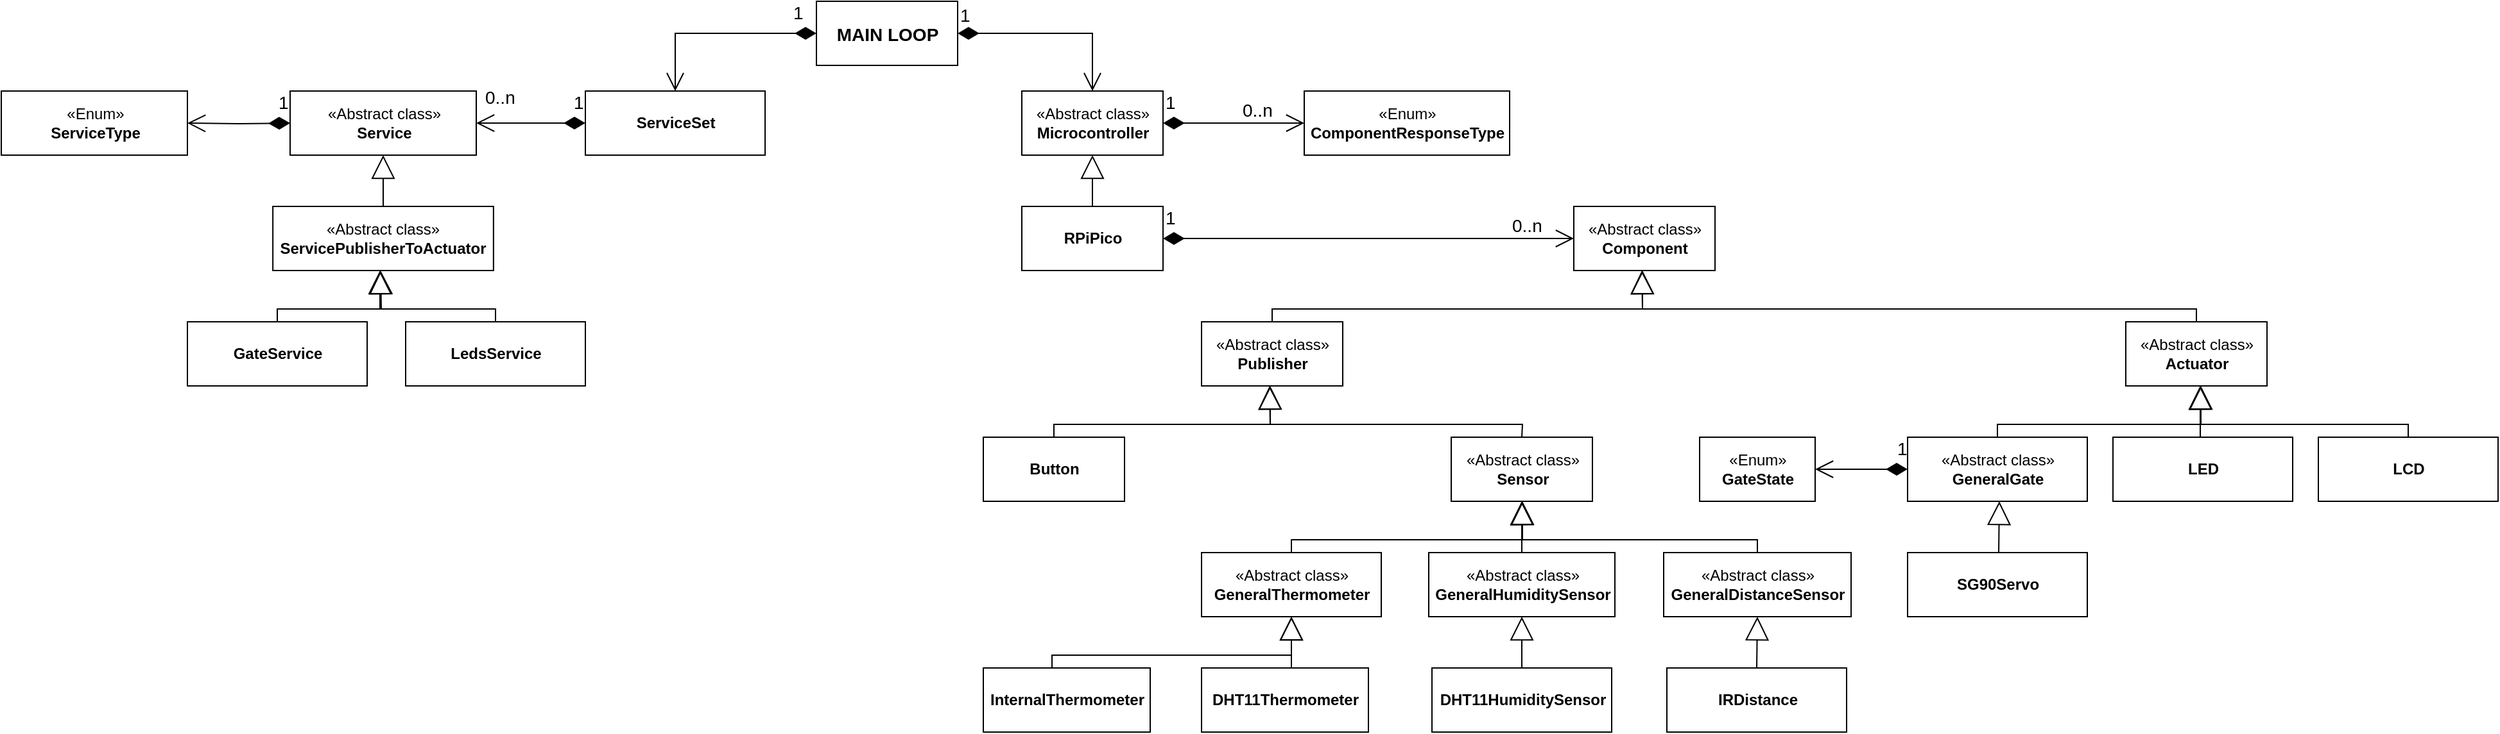 <mxfile version="20.3.0" type="device"><diagram id="C5RBs43oDa-KdzZeNtuy" name="Page-1"><mxGraphModel dx="2782" dy="1018" grid="1" gridSize="10" guides="1" tooltips="1" connect="1" arrows="1" fold="1" page="1" pageScale="1" pageWidth="827" pageHeight="1169" math="0" shadow="0"><root><mxCell id="WIyWlLk6GJQsqaUBKTNV-0"/><mxCell id="WIyWlLk6GJQsqaUBKTNV-1" parent="WIyWlLk6GJQsqaUBKTNV-0"/><mxCell id="wCAqT6Yvef51XWgcgnEc-1" value="«Abstract class»&lt;br&gt;&lt;b&gt;Microcontroller&lt;/b&gt;" style="html=1;" parent="WIyWlLk6GJQsqaUBKTNV-1" vertex="1"><mxGeometry x="510" y="110" width="110" height="50" as="geometry"/></mxCell><mxCell id="wCAqT6Yvef51XWgcgnEc-2" value="&lt;h2&gt;&lt;b&gt;&lt;font style=&quot;font-size: 14px;&quot;&gt;MAIN LOOP&lt;/font&gt;&lt;/b&gt;&lt;/h2&gt;" style="html=1;" parent="WIyWlLk6GJQsqaUBKTNV-1" vertex="1"><mxGeometry x="350" y="40" width="110" height="50" as="geometry"/></mxCell><mxCell id="wCAqT6Yvef51XWgcgnEc-3" value="&lt;b&gt;RPiPico&lt;/b&gt;" style="html=1;" parent="WIyWlLk6GJQsqaUBKTNV-1" vertex="1"><mxGeometry x="510" y="200" width="110" height="50" as="geometry"/></mxCell><mxCell id="wCAqT6Yvef51XWgcgnEc-4" value="«Abstract class»&lt;br&gt;&lt;b&gt;Component&lt;/b&gt;" style="html=1;" parent="WIyWlLk6GJQsqaUBKTNV-1" vertex="1"><mxGeometry x="940" y="200" width="110" height="50" as="geometry"/></mxCell><mxCell id="wCAqT6Yvef51XWgcgnEc-5" value="«Abstract class»&lt;br&gt;&lt;b&gt;Publisher&lt;/b&gt;" style="html=1;" parent="WIyWlLk6GJQsqaUBKTNV-1" vertex="1"><mxGeometry x="650" y="290" width="110" height="50" as="geometry"/></mxCell><mxCell id="wCAqT6Yvef51XWgcgnEc-6" value="&lt;b&gt;Button&lt;/b&gt;" style="html=1;" parent="WIyWlLk6GJQsqaUBKTNV-1" vertex="1"><mxGeometry x="480" y="380" width="110" height="50" as="geometry"/></mxCell><mxCell id="wCAqT6Yvef51XWgcgnEc-7" value="«Abstract class»&lt;br&gt;&lt;b&gt;Sensor&lt;/b&gt;" style="html=1;" parent="WIyWlLk6GJQsqaUBKTNV-1" vertex="1"><mxGeometry x="844.5" y="380" width="110" height="50" as="geometry"/></mxCell><mxCell id="wCAqT6Yvef51XWgcgnEc-8" value="«Abstract class»&lt;br&gt;&lt;b&gt;GeneralThermometer&lt;/b&gt;" style="html=1;" parent="WIyWlLk6GJQsqaUBKTNV-1" vertex="1"><mxGeometry x="650" y="470" width="140" height="50" as="geometry"/></mxCell><mxCell id="wCAqT6Yvef51XWgcgnEc-9" value="«Abstract class»&lt;br&gt;&lt;b&gt;GeneralHumiditySensor&lt;/b&gt;" style="html=1;" parent="WIyWlLk6GJQsqaUBKTNV-1" vertex="1"><mxGeometry x="827" y="470" width="145" height="50" as="geometry"/></mxCell><mxCell id="wCAqT6Yvef51XWgcgnEc-11" value="«Abstract class»&lt;br&gt;&lt;b&gt;GeneralDistanceSensor&lt;/b&gt;" style="html=1;" parent="WIyWlLk6GJQsqaUBKTNV-1" vertex="1"><mxGeometry x="1010" y="470" width="146" height="50" as="geometry"/></mxCell><mxCell id="wCAqT6Yvef51XWgcgnEc-12" value="&lt;b&gt;InternalThermometer&lt;/b&gt;" style="html=1;" parent="WIyWlLk6GJQsqaUBKTNV-1" vertex="1"><mxGeometry x="480" y="560" width="130" height="50" as="geometry"/></mxCell><mxCell id="wCAqT6Yvef51XWgcgnEc-13" value="&lt;b&gt;DHT11Thermometer&lt;/b&gt;" style="html=1;" parent="WIyWlLk6GJQsqaUBKTNV-1" vertex="1"><mxGeometry x="650" y="560" width="130" height="50" as="geometry"/></mxCell><mxCell id="wCAqT6Yvef51XWgcgnEc-14" value="&lt;b&gt;DHT11HumiditySensor&lt;/b&gt;" style="html=1;" parent="WIyWlLk6GJQsqaUBKTNV-1" vertex="1"><mxGeometry x="829.5" y="560" width="140" height="50" as="geometry"/></mxCell><mxCell id="wCAqT6Yvef51XWgcgnEc-15" value="&lt;b&gt;IRDistance&lt;/b&gt;" style="html=1;" parent="WIyWlLk6GJQsqaUBKTNV-1" vertex="1"><mxGeometry x="1012.5" y="560" width="140" height="50" as="geometry"/></mxCell><mxCell id="wCAqT6Yvef51XWgcgnEc-16" value="«Abstract class»&lt;br&gt;&lt;b&gt;Service&lt;/b&gt;" style="html=1;" parent="WIyWlLk6GJQsqaUBKTNV-1" vertex="1"><mxGeometry x="-60" y="110" width="145" height="50" as="geometry"/></mxCell><mxCell id="wCAqT6Yvef51XWgcgnEc-17" value="&lt;b&gt;ServiceSet&lt;/b&gt;" style="html=1;" parent="WIyWlLk6GJQsqaUBKTNV-1" vertex="1"><mxGeometry x="170" y="110" width="140" height="50" as="geometry"/></mxCell><mxCell id="wCAqT6Yvef51XWgcgnEc-18" value="«Abstract class»&lt;br&gt;&lt;b&gt;ServicePublisherToActuator&lt;/b&gt;" style="html=1;" parent="WIyWlLk6GJQsqaUBKTNV-1" vertex="1"><mxGeometry x="-73.44" y="200" width="171.87" height="50" as="geometry"/></mxCell><mxCell id="wCAqT6Yvef51XWgcgnEc-19" value="&lt;b&gt;GateService&lt;/b&gt;" style="html=1;" parent="WIyWlLk6GJQsqaUBKTNV-1" vertex="1"><mxGeometry x="-140" y="290" width="140" height="50" as="geometry"/></mxCell><mxCell id="wCAqT6Yvef51XWgcgnEc-20" value="&lt;b&gt;LedsService&lt;/b&gt;" style="html=1;" parent="WIyWlLk6GJQsqaUBKTNV-1" vertex="1"><mxGeometry x="30" y="290" width="140" height="50" as="geometry"/></mxCell><mxCell id="wCAqT6Yvef51XWgcgnEc-21" value="«Abstract class»&lt;br&gt;&lt;b&gt;Actuator&lt;/b&gt;" style="html=1;" parent="WIyWlLk6GJQsqaUBKTNV-1" vertex="1"><mxGeometry x="1370" y="290" width="110" height="50" as="geometry"/></mxCell><mxCell id="wCAqT6Yvef51XWgcgnEc-23" value="&lt;b&gt;LCD&lt;/b&gt;" style="html=1;" parent="WIyWlLk6GJQsqaUBKTNV-1" vertex="1"><mxGeometry x="1520" y="380" width="140" height="50" as="geometry"/></mxCell><mxCell id="wCAqT6Yvef51XWgcgnEc-24" value="&lt;b&gt;LED&lt;/b&gt;" style="html=1;" parent="WIyWlLk6GJQsqaUBKTNV-1" vertex="1"><mxGeometry x="1360" y="380" width="140" height="50" as="geometry"/></mxCell><mxCell id="wCAqT6Yvef51XWgcgnEc-26" value="" style="endArrow=block;endSize=16;endFill=0;html=1;rounded=0;fontSize=14;entryX=0.5;entryY=1;entryDx=0;entryDy=0;exitX=0.5;exitY=0;exitDx=0;exitDy=0;" parent="WIyWlLk6GJQsqaUBKTNV-1" source="wCAqT6Yvef51XWgcgnEc-18" target="wCAqT6Yvef51XWgcgnEc-16" edge="1"><mxGeometry width="160" relative="1" as="geometry"><mxPoint x="300" y="200" as="sourcePoint"/><mxPoint x="460" y="200" as="targetPoint"/></mxGeometry></mxCell><mxCell id="wCAqT6Yvef51XWgcgnEc-29" value="" style="endArrow=block;endSize=16;endFill=0;html=1;rounded=0;fontSize=14;entryX=0.5;entryY=1;entryDx=0;entryDy=0;exitX=0.5;exitY=0;exitDx=0;exitDy=0;" parent="WIyWlLk6GJQsqaUBKTNV-1" source="wCAqT6Yvef51XWgcgnEc-3" target="wCAqT6Yvef51XWgcgnEc-1" edge="1"><mxGeometry width="160" relative="1" as="geometry"><mxPoint x="92.5" y="230" as="sourcePoint"/><mxPoint x="92.5" y="190" as="targetPoint"/></mxGeometry></mxCell><mxCell id="wCAqT6Yvef51XWgcgnEc-31" value="" style="endArrow=block;endSize=16;endFill=0;html=1;rounded=0;fontSize=14;exitX=0.5;exitY=0;exitDx=0;exitDy=0;entryX=0.5;entryY=1;entryDx=0;entryDy=0;" parent="WIyWlLk6GJQsqaUBKTNV-1" source="wCAqT6Yvef51XWgcgnEc-8" target="wCAqT6Yvef51XWgcgnEc-7" edge="1"><mxGeometry width="160" relative="1" as="geometry"><mxPoint x="715" y="390.0" as="sourcePoint"/><mxPoint x="990" y="450" as="targetPoint"/><Array as="points"><mxPoint x="720" y="460"/><mxPoint x="900" y="460"/></Array></mxGeometry></mxCell><mxCell id="wCAqT6Yvef51XWgcgnEc-32" value="" style="endArrow=block;endSize=16;endFill=0;html=1;rounded=0;fontSize=14;entryX=0.5;entryY=1;entryDx=0;entryDy=0;" parent="WIyWlLk6GJQsqaUBKTNV-1" target="wCAqT6Yvef51XWgcgnEc-7" edge="1"><mxGeometry width="160" relative="1" as="geometry"><mxPoint x="900" y="460" as="sourcePoint"/><mxPoint x="909.5" y="440" as="targetPoint"/><Array as="points"/></mxGeometry></mxCell><mxCell id="wCAqT6Yvef51XWgcgnEc-33" value="" style="endArrow=block;endSize=16;endFill=0;html=1;rounded=0;fontSize=14;exitX=0.5;exitY=0;exitDx=0;exitDy=0;" parent="WIyWlLk6GJQsqaUBKTNV-1" source="wCAqT6Yvef51XWgcgnEc-11" edge="1"><mxGeometry width="160" relative="1" as="geometry"><mxPoint x="1083.5" y="460" as="sourcePoint"/><mxPoint x="900" y="430" as="targetPoint"/><Array as="points"><mxPoint x="1083" y="460"/><mxPoint x="900" y="460"/></Array></mxGeometry></mxCell><mxCell id="wCAqT6Yvef51XWgcgnEc-34" value="" style="endArrow=block;endSize=16;endFill=0;html=1;rounded=0;fontSize=14;entryX=0.5;entryY=1;entryDx=0;entryDy=0;exitX=0.5;exitY=0;exitDx=0;exitDy=0;" parent="WIyWlLk6GJQsqaUBKTNV-1" source="wCAqT6Yvef51XWgcgnEc-9" target="wCAqT6Yvef51XWgcgnEc-7" edge="1"><mxGeometry width="160" relative="1" as="geometry"><mxPoint x="575" y="210" as="sourcePoint"/><mxPoint x="575" y="170" as="targetPoint"/></mxGeometry></mxCell><mxCell id="wCAqT6Yvef51XWgcgnEc-47" value="" style="endArrow=block;endSize=16;endFill=0;html=1;rounded=0;fontSize=14;exitX=0.5;exitY=0;exitDx=0;exitDy=0;entryX=0.5;entryY=1;entryDx=0;entryDy=0;" parent="WIyWlLk6GJQsqaUBKTNV-1" edge="1"><mxGeometry width="160" relative="1" as="geometry"><mxPoint x="1270" y="380" as="sourcePoint"/><mxPoint x="1428" y="340" as="targetPoint"/><Array as="points"><mxPoint x="1270" y="370"/><mxPoint x="1428.5" y="370"/></Array></mxGeometry></mxCell><mxCell id="wCAqT6Yvef51XWgcgnEc-48" value="" style="endArrow=block;endSize=16;endFill=0;html=1;rounded=0;fontSize=14;exitX=0.5;exitY=0;exitDx=0;exitDy=0;" parent="WIyWlLk6GJQsqaUBKTNV-1" source="wCAqT6Yvef51XWgcgnEc-23" edge="1"><mxGeometry width="160" relative="1" as="geometry"><mxPoint x="1611.5" y="380" as="sourcePoint"/><mxPoint x="1428.5" y="340" as="targetPoint"/><Array as="points"><mxPoint x="1590" y="370"/><mxPoint x="1428.5" y="370"/></Array></mxGeometry></mxCell><mxCell id="wCAqT6Yvef51XWgcgnEc-49" value="" style="endArrow=block;endSize=16;endFill=0;html=1;rounded=0;fontSize=14;entryX=0.5;entryY=1;entryDx=0;entryDy=0;exitX=0.5;exitY=0;exitDx=0;exitDy=0;" parent="WIyWlLk6GJQsqaUBKTNV-1" edge="1"><mxGeometry width="160" relative="1" as="geometry"><mxPoint x="1428" y="380" as="sourcePoint"/><mxPoint x="1428" y="340" as="targetPoint"/></mxGeometry></mxCell><mxCell id="wCAqT6Yvef51XWgcgnEc-53" value="" style="endArrow=block;endSize=16;endFill=0;html=1;rounded=0;fontSize=14;exitX=0.5;exitY=0;exitDx=0;exitDy=0;entryX=0.5;entryY=1;entryDx=0;entryDy=0;" parent="WIyWlLk6GJQsqaUBKTNV-1" source="wCAqT6Yvef51XWgcgnEc-5" edge="1"><mxGeometry width="160" relative="1" as="geometry"><mxPoint x="813.5" y="290.0" as="sourcePoint"/><mxPoint x="993" y="250.0" as="targetPoint"/><Array as="points"><mxPoint x="705" y="280"/><mxPoint x="993.5" y="280"/></Array></mxGeometry></mxCell><mxCell id="wCAqT6Yvef51XWgcgnEc-54" value="" style="endArrow=block;endSize=16;endFill=0;html=1;rounded=0;fontSize=14;exitX=0.5;exitY=0;exitDx=0;exitDy=0;" parent="WIyWlLk6GJQsqaUBKTNV-1" source="wCAqT6Yvef51XWgcgnEc-21" edge="1"><mxGeometry width="160" relative="1" as="geometry"><mxPoint x="1176.5" y="290.0" as="sourcePoint"/><mxPoint x="993.5" y="250.0" as="targetPoint"/><Array as="points"><mxPoint x="1425" y="280"/><mxPoint x="993.5" y="280"/></Array></mxGeometry></mxCell><mxCell id="wCAqT6Yvef51XWgcgnEc-57" value="" style="endArrow=block;endSize=16;endFill=0;html=1;rounded=0;fontSize=14;exitX=0.5;exitY=0;exitDx=0;exitDy=0;entryX=0.5;entryY=1;entryDx=0;entryDy=0;" parent="WIyWlLk6GJQsqaUBKTNV-1" source="wCAqT6Yvef51XWgcgnEc-6" edge="1"><mxGeometry width="160" relative="1" as="geometry"><mxPoint x="523.5" y="380.0" as="sourcePoint"/><mxPoint x="703" y="340.0" as="targetPoint"/><Array as="points"><mxPoint x="535" y="370"/><mxPoint x="703.5" y="370"/></Array></mxGeometry></mxCell><mxCell id="wCAqT6Yvef51XWgcgnEc-58" value="" style="endArrow=block;endSize=16;endFill=0;html=1;rounded=0;fontSize=14;exitX=0.5;exitY=0;exitDx=0;exitDy=0;" parent="WIyWlLk6GJQsqaUBKTNV-1" source="wCAqT6Yvef51XWgcgnEc-7" edge="1"><mxGeometry width="160" relative="1" as="geometry"><mxPoint x="886.5" y="380.0" as="sourcePoint"/><mxPoint x="703.5" y="340.0" as="targetPoint"/><Array as="points"><mxPoint x="900" y="370"/><mxPoint x="703.5" y="370"/></Array></mxGeometry></mxCell><mxCell id="wCAqT6Yvef51XWgcgnEc-61" value="" style="endArrow=block;endSize=16;endFill=0;html=1;rounded=0;fontSize=14;exitX=0.5;exitY=0;exitDx=0;exitDy=0;" parent="WIyWlLk6GJQsqaUBKTNV-1" edge="1"><mxGeometry width="160" relative="1" as="geometry"><mxPoint x="533.5" y="560.0" as="sourcePoint"/><mxPoint x="720" y="520" as="targetPoint"/><Array as="points"><mxPoint x="533.5" y="550"/><mxPoint x="720" y="550"/></Array></mxGeometry></mxCell><mxCell id="wCAqT6Yvef51XWgcgnEc-62" value="" style="endArrow=block;endSize=16;endFill=0;html=1;rounded=0;fontSize=14;entryX=0.5;entryY=1;entryDx=0;entryDy=0;" parent="WIyWlLk6GJQsqaUBKTNV-1" target="wCAqT6Yvef51XWgcgnEc-8" edge="1"><mxGeometry width="160" relative="1" as="geometry"><mxPoint x="720" y="560" as="sourcePoint"/><mxPoint x="713.5" y="520.0" as="targetPoint"/><Array as="points"/></mxGeometry></mxCell><mxCell id="wCAqT6Yvef51XWgcgnEc-63" value="" style="endArrow=block;endSize=16;endFill=0;html=1;rounded=0;fontSize=14;entryX=0.5;entryY=1;entryDx=0;entryDy=0;exitX=0.5;exitY=0;exitDx=0;exitDy=0;" parent="WIyWlLk6GJQsqaUBKTNV-1" source="wCAqT6Yvef51XWgcgnEc-14" target="wCAqT6Yvef51XWgcgnEc-9" edge="1"><mxGeometry width="160" relative="1" as="geometry"><mxPoint x="909.5" y="480" as="sourcePoint"/><mxPoint x="909.5" y="440" as="targetPoint"/></mxGeometry></mxCell><mxCell id="wCAqT6Yvef51XWgcgnEc-64" value="" style="endArrow=block;endSize=16;endFill=0;html=1;rounded=0;fontSize=14;entryX=0.5;entryY=1;entryDx=0;entryDy=0;exitX=0.5;exitY=0;exitDx=0;exitDy=0;" parent="WIyWlLk6GJQsqaUBKTNV-1" source="wCAqT6Yvef51XWgcgnEc-15" target="wCAqT6Yvef51XWgcgnEc-11" edge="1"><mxGeometry width="160" relative="1" as="geometry"><mxPoint x="909.5" y="570" as="sourcePoint"/><mxPoint x="909.5" y="530" as="targetPoint"/></mxGeometry></mxCell><mxCell id="wCAqT6Yvef51XWgcgnEc-65" value="" style="endArrow=block;endSize=16;endFill=0;html=1;rounded=0;fontSize=14;exitX=0.5;exitY=0;exitDx=0;exitDy=0;entryX=0.5;entryY=1;entryDx=0;entryDy=0;" parent="WIyWlLk6GJQsqaUBKTNV-1" source="wCAqT6Yvef51XWgcgnEc-19" edge="1"><mxGeometry width="160" relative="1" as="geometry"><mxPoint x="-169" y="290" as="sourcePoint"/><mxPoint x="10.5" y="250" as="targetPoint"/><Array as="points"><mxPoint x="-70" y="280"/><mxPoint x="11" y="280"/></Array></mxGeometry></mxCell><mxCell id="wCAqT6Yvef51XWgcgnEc-66" value="" style="endArrow=block;endSize=16;endFill=0;html=1;rounded=0;fontSize=14;exitX=0.5;exitY=0;exitDx=0;exitDy=0;" parent="WIyWlLk6GJQsqaUBKTNV-1" source="wCAqT6Yvef51XWgcgnEc-20" edge="1"><mxGeometry width="160" relative="1" as="geometry"><mxPoint x="244" y="290" as="sourcePoint"/><mxPoint x="10" y="250" as="targetPoint"/><Array as="points"><mxPoint x="100" y="280"/><mxPoint x="10" y="280"/></Array></mxGeometry></mxCell><mxCell id="wCAqT6Yvef51XWgcgnEc-67" value="1" style="endArrow=open;html=1;endSize=12;startArrow=diamondThin;startSize=14;startFill=1;edgeStyle=orthogonalEdgeStyle;align=left;verticalAlign=bottom;rounded=0;fontSize=14;exitX=1;exitY=0.5;exitDx=0;exitDy=0;entryX=0.5;entryY=0;entryDx=0;entryDy=0;" parent="WIyWlLk6GJQsqaUBKTNV-1" source="wCAqT6Yvef51XWgcgnEc-2" target="wCAqT6Yvef51XWgcgnEc-1" edge="1"><mxGeometry x="-1" y="3" relative="1" as="geometry"><mxPoint x="460" y="10" as="sourcePoint"/><mxPoint x="620" y="10" as="targetPoint"/></mxGeometry></mxCell><mxCell id="wCAqT6Yvef51XWgcgnEc-68" value="1" style="endArrow=open;html=1;endSize=12;startArrow=diamondThin;startSize=14;startFill=1;edgeStyle=orthogonalEdgeStyle;align=left;verticalAlign=bottom;rounded=0;fontSize=14;exitX=0;exitY=0.5;exitDx=0;exitDy=0;entryX=0.5;entryY=0;entryDx=0;entryDy=0;" parent="WIyWlLk6GJQsqaUBKTNV-1" source="wCAqT6Yvef51XWgcgnEc-2" target="wCAqT6Yvef51XWgcgnEc-17" edge="1"><mxGeometry x="-0.742" y="-5" relative="1" as="geometry"><mxPoint x="210" y="30" as="sourcePoint"/><mxPoint x="370" y="30" as="targetPoint"/><mxPoint as="offset"/></mxGeometry></mxCell><mxCell id="wCAqT6Yvef51XWgcgnEc-72" value="1" style="endArrow=open;html=1;endSize=12;startArrow=diamondThin;startSize=14;startFill=1;edgeStyle=orthogonalEdgeStyle;align=left;verticalAlign=bottom;rounded=0;fontSize=14;exitX=0;exitY=0.5;exitDx=0;exitDy=0;entryX=1;entryY=0.5;entryDx=0;entryDy=0;" parent="WIyWlLk6GJQsqaUBKTNV-1" source="wCAqT6Yvef51XWgcgnEc-17" target="wCAqT6Yvef51XWgcgnEc-16" edge="1"><mxGeometry x="-0.742" y="-5" relative="1" as="geometry"><mxPoint x="360" y="75" as="sourcePoint"/><mxPoint x="250" y="120" as="targetPoint"/><mxPoint as="offset"/></mxGeometry></mxCell><mxCell id="wCAqT6Yvef51XWgcgnEc-73" value="&lt;span style=&quot;color: rgb(0, 0, 0); font-family: Helvetica; font-size: 14px; font-style: normal; font-variant-ligatures: normal; font-variant-caps: normal; font-weight: 400; letter-spacing: normal; orphans: 2; text-align: left; text-indent: 0px; text-transform: none; widows: 2; word-spacing: 0px; -webkit-text-stroke-width: 0px; background-color: rgb(255, 255, 255); text-decoration-thickness: initial; text-decoration-style: initial; text-decoration-color: initial; float: none; display: inline !important;&quot;&gt;0..n&lt;/span&gt;" style="text;whiteSpace=wrap;html=1;fontSize=14;" parent="WIyWlLk6GJQsqaUBKTNV-1" vertex="1"><mxGeometry x="90" y="100" width="35" height="41" as="geometry"/></mxCell><mxCell id="wCAqT6Yvef51XWgcgnEc-74" value="1" style="endArrow=open;html=1;endSize=12;startArrow=diamondThin;startSize=14;startFill=1;edgeStyle=orthogonalEdgeStyle;align=left;verticalAlign=bottom;rounded=0;fontSize=14;exitX=1;exitY=0.5;exitDx=0;exitDy=0;entryX=0;entryY=0.5;entryDx=0;entryDy=0;" parent="WIyWlLk6GJQsqaUBKTNV-1" source="wCAqT6Yvef51XWgcgnEc-3" target="wCAqT6Yvef51XWgcgnEc-4" edge="1"><mxGeometry x="-1" y="5" relative="1" as="geometry"><mxPoint x="180" y="145" as="sourcePoint"/><mxPoint x="95" y="145" as="targetPoint"/><mxPoint as="offset"/></mxGeometry></mxCell><mxCell id="wCAqT6Yvef51XWgcgnEc-77" value="&lt;span style=&quot;color: rgb(0, 0, 0); font-family: Helvetica; font-size: 14px; font-style: normal; font-variant-ligatures: normal; font-variant-caps: normal; font-weight: 400; letter-spacing: normal; orphans: 2; text-align: left; text-indent: 0px; text-transform: none; widows: 2; word-spacing: 0px; -webkit-text-stroke-width: 0px; background-color: rgb(255, 255, 255); text-decoration-thickness: initial; text-decoration-style: initial; text-decoration-color: initial; float: none; display: inline !important;&quot;&gt;0..n&lt;/span&gt;" style="text;whiteSpace=wrap;html=1;fontSize=14;" parent="WIyWlLk6GJQsqaUBKTNV-1" vertex="1"><mxGeometry x="890" y="200" width="40" height="40" as="geometry"/></mxCell><mxCell id="lNu-ZAvDPJhmEV1Gw65A-0" value="«Enum»&lt;br&gt;&lt;b&gt;GateState&lt;/b&gt;" style="html=1;" parent="WIyWlLk6GJQsqaUBKTNV-1" vertex="1"><mxGeometry x="1038" y="380" width="90" height="50" as="geometry"/></mxCell><mxCell id="lNu-ZAvDPJhmEV1Gw65A-1" value="1" style="endArrow=open;html=1;endSize=12;startArrow=diamondThin;startSize=14;startFill=1;edgeStyle=orthogonalEdgeStyle;align=left;verticalAlign=bottom;rounded=0;fontSize=14;exitX=0;exitY=0.5;exitDx=0;exitDy=0;entryX=1;entryY=0.5;entryDx=0;entryDy=0;" parent="WIyWlLk6GJQsqaUBKTNV-1" source="OK8Y0Ci4u8M0hEBjmFj9-7" target="lNu-ZAvDPJhmEV1Gw65A-0" edge="1"><mxGeometry x="-0.722" y="-5" relative="1" as="geometry"><mxPoint x="1270.5" y="520" as="sourcePoint"/><mxPoint x="1160" y="405" as="targetPoint"/><mxPoint as="offset"/></mxGeometry></mxCell><mxCell id="OK8Y0Ci4u8M0hEBjmFj9-0" value="&lt;b&gt;SG90Servo&lt;br&gt;&lt;/b&gt;" style="html=1;" vertex="1" parent="WIyWlLk6GJQsqaUBKTNV-1"><mxGeometry x="1200" y="470" width="140" height="50" as="geometry"/></mxCell><mxCell id="OK8Y0Ci4u8M0hEBjmFj9-1" value="" style="endArrow=block;endSize=16;endFill=0;html=1;rounded=0;fontSize=14;entryX=0.5;entryY=1;entryDx=0;entryDy=0;exitX=0.5;exitY=0;exitDx=0;exitDy=0;" edge="1" parent="WIyWlLk6GJQsqaUBKTNV-1"><mxGeometry width="160" relative="1" as="geometry"><mxPoint x="1271" y="470" as="sourcePoint"/><mxPoint x="1271.5" y="430" as="targetPoint"/></mxGeometry></mxCell><mxCell id="OK8Y0Ci4u8M0hEBjmFj9-2" value="«Enum»&lt;br&gt;&lt;b&gt;ComponentResponseType&lt;/b&gt;" style="html=1;" vertex="1" parent="WIyWlLk6GJQsqaUBKTNV-1"><mxGeometry x="730" y="110" width="160" height="50" as="geometry"/></mxCell><mxCell id="OK8Y0Ci4u8M0hEBjmFj9-3" value="1" style="endArrow=open;html=1;endSize=12;startArrow=diamondThin;startSize=14;startFill=1;edgeStyle=orthogonalEdgeStyle;align=left;verticalAlign=bottom;rounded=0;fontSize=14;exitX=1;exitY=0.5;exitDx=0;exitDy=0;entryX=0;entryY=0.5;entryDx=0;entryDy=0;" edge="1" parent="WIyWlLk6GJQsqaUBKTNV-1" source="wCAqT6Yvef51XWgcgnEc-1" target="OK8Y0Ci4u8M0hEBjmFj9-2"><mxGeometry x="-1" y="5" relative="1" as="geometry"><mxPoint x="630" y="235" as="sourcePoint"/><mxPoint x="950" y="235" as="targetPoint"/><mxPoint as="offset"/></mxGeometry></mxCell><mxCell id="OK8Y0Ci4u8M0hEBjmFj9-4" value="&lt;span style=&quot;color: rgb(0, 0, 0); font-family: Helvetica; font-size: 14px; font-style: normal; font-variant-ligatures: normal; font-variant-caps: normal; font-weight: 400; letter-spacing: normal; orphans: 2; text-align: left; text-indent: 0px; text-transform: none; widows: 2; word-spacing: 0px; -webkit-text-stroke-width: 0px; background-color: rgb(255, 255, 255); text-decoration-thickness: initial; text-decoration-style: initial; text-decoration-color: initial; float: none; display: inline !important;&quot;&gt;0..n&lt;/span&gt;" style="text;whiteSpace=wrap;html=1;fontSize=14;" vertex="1" parent="WIyWlLk6GJQsqaUBKTNV-1"><mxGeometry x="680" y="110" width="40" height="40" as="geometry"/></mxCell><mxCell id="OK8Y0Ci4u8M0hEBjmFj9-5" value="«Enum»&lt;br&gt;&lt;b&gt;ServiceType&lt;/b&gt;" style="html=1;" vertex="1" parent="WIyWlLk6GJQsqaUBKTNV-1"><mxGeometry x="-285" y="110" width="145" height="50" as="geometry"/></mxCell><mxCell id="OK8Y0Ci4u8M0hEBjmFj9-6" value="1" style="endArrow=open;html=1;endSize=12;startArrow=diamondThin;startSize=14;startFill=1;edgeStyle=orthogonalEdgeStyle;align=left;verticalAlign=bottom;rounded=0;fontSize=14;entryX=1;entryY=0.5;entryDx=0;entryDy=0;" edge="1" parent="WIyWlLk6GJQsqaUBKTNV-1" target="OK8Y0Ci4u8M0hEBjmFj9-5"><mxGeometry x="-0.742" y="-5" relative="1" as="geometry"><mxPoint x="-60" y="135" as="sourcePoint"/><mxPoint x="95" y="145" as="targetPoint"/><mxPoint as="offset"/></mxGeometry></mxCell><mxCell id="OK8Y0Ci4u8M0hEBjmFj9-7" value="«Abstract class»&lt;br&gt;&lt;b&gt;GeneralGate&lt;/b&gt;" style="html=1;" vertex="1" parent="WIyWlLk6GJQsqaUBKTNV-1"><mxGeometry x="1200" y="380" width="140" height="50" as="geometry"/></mxCell></root></mxGraphModel></diagram></mxfile>